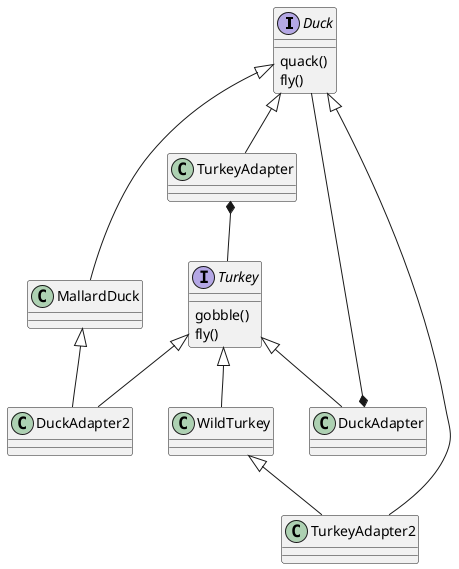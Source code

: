 @startuml

interface Duck{
    quack()
    fly()
}

interface Turkey{
    gobble()
    fly()
}

Duck <|-- MallardDuck
Duck <|-- TurkeyAdapter
Duck <|-- TurkeyAdapter2

MallardDuck <|-- DuckAdapter2

Turkey <|-- WildTurkey
Turkey <|-- DuckAdapter
Turkey <|-- DuckAdapter2

WildTurkey <|-- TurkeyAdapter2

DuckAdapter *-- Duck

TurkeyAdapter *-- Turkey

@enduml